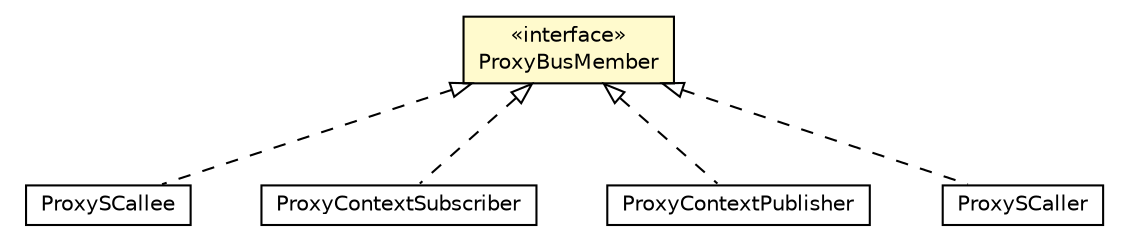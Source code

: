 #!/usr/local/bin/dot
#
# Class diagram 
# Generated by UMLGraph version R5_6-24-gf6e263 (http://www.umlgraph.org/)
#

digraph G {
	edge [fontname="Helvetica",fontsize=10,labelfontname="Helvetica",labelfontsize=10];
	node [fontname="Helvetica",fontsize=10,shape=plaintext];
	nodesep=0.25;
	ranksep=0.5;
	// org.universAAL.ri.gateway.proxies.ProxyBusMember
	c6448822 [label=<<table title="org.universAAL.ri.gateway.proxies.ProxyBusMember" border="0" cellborder="1" cellspacing="0" cellpadding="2" port="p" bgcolor="lemonChiffon" href="./ProxyBusMember.html">
		<tr><td><table border="0" cellspacing="0" cellpadding="1">
<tr><td align="center" balign="center"> &#171;interface&#187; </td></tr>
<tr><td align="center" balign="center"> ProxyBusMember </td></tr>
		</table></td></tr>
		</table>>, URL="./ProxyBusMember.html", fontname="Helvetica", fontcolor="black", fontsize=10.0];
	// org.universAAL.ri.gateway.proxies.importing.ProxySCallee
	c6448827 [label=<<table title="org.universAAL.ri.gateway.proxies.importing.ProxySCallee" border="0" cellborder="1" cellspacing="0" cellpadding="2" port="p" href="./importing/ProxySCallee.html">
		<tr><td><table border="0" cellspacing="0" cellpadding="1">
<tr><td align="center" balign="center"> ProxySCallee </td></tr>
		</table></td></tr>
		</table>>, URL="./importing/ProxySCallee.html", fontname="Helvetica", fontcolor="black", fontsize=10.0];
	// org.universAAL.ri.gateway.proxies.importing.ProxyContextSubscriber
	c6448828 [label=<<table title="org.universAAL.ri.gateway.proxies.importing.ProxyContextSubscriber" border="0" cellborder="1" cellspacing="0" cellpadding="2" port="p" href="./importing/ProxyContextSubscriber.html">
		<tr><td><table border="0" cellspacing="0" cellpadding="1">
<tr><td align="center" balign="center"> ProxyContextSubscriber </td></tr>
		</table></td></tr>
		</table>>, URL="./importing/ProxyContextSubscriber.html", fontname="Helvetica", fontcolor="black", fontsize=10.0];
	// org.universAAL.ri.gateway.proxies.exporting.ProxyContextPublisher
	c6448832 [label=<<table title="org.universAAL.ri.gateway.proxies.exporting.ProxyContextPublisher" border="0" cellborder="1" cellspacing="0" cellpadding="2" port="p" href="./exporting/ProxyContextPublisher.html">
		<tr><td><table border="0" cellspacing="0" cellpadding="1">
<tr><td align="center" balign="center"> ProxyContextPublisher </td></tr>
		</table></td></tr>
		</table>>, URL="./exporting/ProxyContextPublisher.html", fontname="Helvetica", fontcolor="black", fontsize=10.0];
	// org.universAAL.ri.gateway.proxies.exporting.ProxySCaller
	c6448833 [label=<<table title="org.universAAL.ri.gateway.proxies.exporting.ProxySCaller" border="0" cellborder="1" cellspacing="0" cellpadding="2" port="p" href="./exporting/ProxySCaller.html">
		<tr><td><table border="0" cellspacing="0" cellpadding="1">
<tr><td align="center" balign="center"> ProxySCaller </td></tr>
		</table></td></tr>
		</table>>, URL="./exporting/ProxySCaller.html", fontname="Helvetica", fontcolor="black", fontsize=10.0];
	//org.universAAL.ri.gateway.proxies.importing.ProxySCallee implements org.universAAL.ri.gateway.proxies.ProxyBusMember
	c6448822:p -> c6448827:p [dir=back,arrowtail=empty,style=dashed];
	//org.universAAL.ri.gateway.proxies.importing.ProxyContextSubscriber implements org.universAAL.ri.gateway.proxies.ProxyBusMember
	c6448822:p -> c6448828:p [dir=back,arrowtail=empty,style=dashed];
	//org.universAAL.ri.gateway.proxies.exporting.ProxyContextPublisher implements org.universAAL.ri.gateway.proxies.ProxyBusMember
	c6448822:p -> c6448832:p [dir=back,arrowtail=empty,style=dashed];
	//org.universAAL.ri.gateway.proxies.exporting.ProxySCaller implements org.universAAL.ri.gateway.proxies.ProxyBusMember
	c6448822:p -> c6448833:p [dir=back,arrowtail=empty,style=dashed];
}

